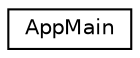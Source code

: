 digraph "Graphical Class Hierarchy"
{
  edge [fontname="Helvetica",fontsize="10",labelfontname="Helvetica",labelfontsize="10"];
  node [fontname="Helvetica",fontsize="10",shape=record];
  rankdir="LR";
  Node1 [label="AppMain",height=0.2,width=0.4,color="black", fillcolor="white", style="filled",URL="$class_app_main.html",tooltip="App Main class. "];
}
